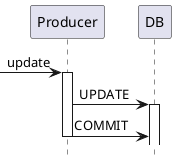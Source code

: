 @startuml
'title Consumer Callback Race vs Produce DB Replication
hide footbox
participant Producer
participant DB

-> Producer++:update
Producer -> DB++ : UPDATE

'⭐️uncomment bellow, in chunks
'Producer --> Consumer++: UpdatedEvent {id}

'Consumer->Producer: GET /{id}   **// callback**

'Producer++
'Producer->DB++: <font color=red> SELECT
'DB--
'Producer-->Consumer: <font color=red>  old data
'Producer--

Producer -> DB--: COMMIT
Producer--

@enduml